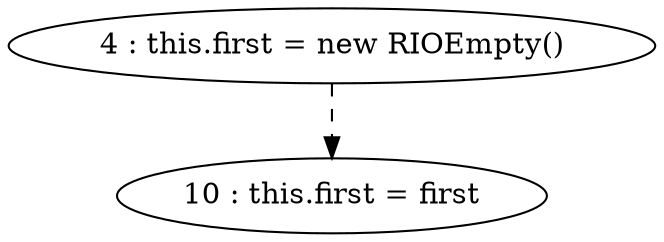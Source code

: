 digraph G {
"4 : this.first = new RIOEmpty()"
"4 : this.first = new RIOEmpty()" -> "10 : this.first = first" [style=dashed]
"10 : this.first = first"
}